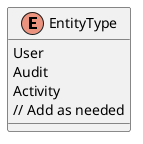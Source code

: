 @startuml entity_type
enum EntityType {
    User
    Audit
    Activity
    // Add as needed
}
@enduml
